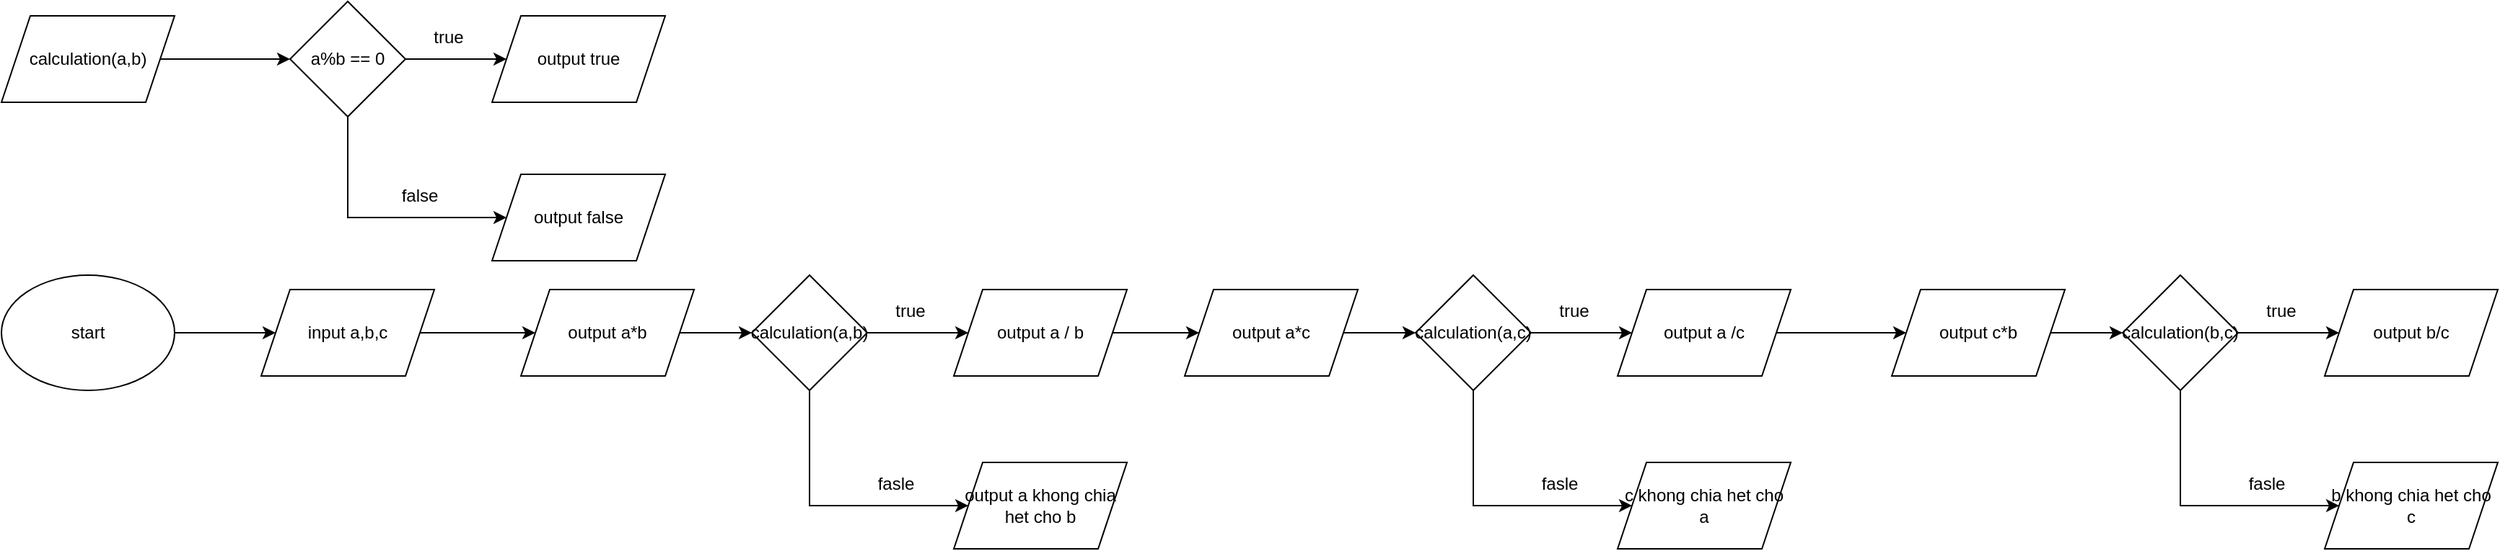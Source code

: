 <mxfile version="22.1.4" type="device">
  <diagram id="C5RBs43oDa-KdzZeNtuy" name="Page-1">
    <mxGraphModel dx="1120" dy="1647" grid="1" gridSize="10" guides="1" tooltips="1" connect="1" arrows="1" fold="1" page="1" pageScale="1" pageWidth="827" pageHeight="1169" math="0" shadow="0">
      <root>
        <mxCell id="WIyWlLk6GJQsqaUBKTNV-0" />
        <mxCell id="WIyWlLk6GJQsqaUBKTNV-1" parent="WIyWlLk6GJQsqaUBKTNV-0" />
        <mxCell id="altGtYDBsvdTkvkcdgMB-0" value="" style="edgeStyle=orthogonalEdgeStyle;rounded=0;orthogonalLoop=1;jettySize=auto;html=1;" edge="1" parent="WIyWlLk6GJQsqaUBKTNV-1" source="altGtYDBsvdTkvkcdgMB-1">
          <mxGeometry relative="1" as="geometry">
            <mxPoint x="190" y="220" as="targetPoint" />
          </mxGeometry>
        </mxCell>
        <mxCell id="altGtYDBsvdTkvkcdgMB-1" value="start" style="ellipse;whiteSpace=wrap;html=1;" vertex="1" parent="WIyWlLk6GJQsqaUBKTNV-1">
          <mxGeometry y="180" width="120" height="80" as="geometry" />
        </mxCell>
        <mxCell id="altGtYDBsvdTkvkcdgMB-2" style="edgeStyle=orthogonalEdgeStyle;rounded=0;orthogonalLoop=1;jettySize=auto;html=1;" edge="1" parent="WIyWlLk6GJQsqaUBKTNV-1" source="altGtYDBsvdTkvkcdgMB-3" target="altGtYDBsvdTkvkcdgMB-6">
          <mxGeometry relative="1" as="geometry" />
        </mxCell>
        <mxCell id="altGtYDBsvdTkvkcdgMB-3" value="calculation(a,b)" style="shape=parallelogram;perimeter=parallelogramPerimeter;whiteSpace=wrap;html=1;fixedSize=1;" vertex="1" parent="WIyWlLk6GJQsqaUBKTNV-1">
          <mxGeometry width="120" height="60" as="geometry" />
        </mxCell>
        <mxCell id="altGtYDBsvdTkvkcdgMB-4" value="" style="edgeStyle=orthogonalEdgeStyle;rounded=0;orthogonalLoop=1;jettySize=auto;html=1;" edge="1" parent="WIyWlLk6GJQsqaUBKTNV-1" source="altGtYDBsvdTkvkcdgMB-6" target="altGtYDBsvdTkvkcdgMB-7">
          <mxGeometry relative="1" as="geometry" />
        </mxCell>
        <mxCell id="altGtYDBsvdTkvkcdgMB-5" value="" style="edgeStyle=orthogonalEdgeStyle;rounded=0;orthogonalLoop=1;jettySize=auto;html=1;" edge="1" parent="WIyWlLk6GJQsqaUBKTNV-1" source="altGtYDBsvdTkvkcdgMB-6" target="altGtYDBsvdTkvkcdgMB-8">
          <mxGeometry relative="1" as="geometry">
            <Array as="points">
              <mxPoint x="240" y="140" />
            </Array>
          </mxGeometry>
        </mxCell>
        <mxCell id="altGtYDBsvdTkvkcdgMB-6" value="a%b == 0" style="rhombus;whiteSpace=wrap;html=1;" vertex="1" parent="WIyWlLk6GJQsqaUBKTNV-1">
          <mxGeometry x="200" y="-10" width="80" height="80" as="geometry" />
        </mxCell>
        <mxCell id="altGtYDBsvdTkvkcdgMB-7" value="output true" style="shape=parallelogram;perimeter=parallelogramPerimeter;whiteSpace=wrap;html=1;fixedSize=1;" vertex="1" parent="WIyWlLk6GJQsqaUBKTNV-1">
          <mxGeometry x="340" width="120" height="60" as="geometry" />
        </mxCell>
        <mxCell id="altGtYDBsvdTkvkcdgMB-8" value="output false" style="shape=parallelogram;perimeter=parallelogramPerimeter;whiteSpace=wrap;html=1;fixedSize=1;" vertex="1" parent="WIyWlLk6GJQsqaUBKTNV-1">
          <mxGeometry x="340" y="110" width="120" height="60" as="geometry" />
        </mxCell>
        <mxCell id="altGtYDBsvdTkvkcdgMB-9" value="true" style="text;html=1;strokeColor=none;fillColor=none;align=center;verticalAlign=middle;whiteSpace=wrap;rounded=0;" vertex="1" parent="WIyWlLk6GJQsqaUBKTNV-1">
          <mxGeometry x="280" width="60" height="30" as="geometry" />
        </mxCell>
        <mxCell id="altGtYDBsvdTkvkcdgMB-10" value="false" style="text;html=1;strokeColor=none;fillColor=none;align=center;verticalAlign=middle;whiteSpace=wrap;rounded=0;" vertex="1" parent="WIyWlLk6GJQsqaUBKTNV-1">
          <mxGeometry x="260" y="110" width="60" height="30" as="geometry" />
        </mxCell>
        <mxCell id="altGtYDBsvdTkvkcdgMB-11" value="" style="edgeStyle=orthogonalEdgeStyle;rounded=0;orthogonalLoop=1;jettySize=auto;html=1;" edge="1" parent="WIyWlLk6GJQsqaUBKTNV-1" source="altGtYDBsvdTkvkcdgMB-12" target="altGtYDBsvdTkvkcdgMB-17">
          <mxGeometry relative="1" as="geometry" />
        </mxCell>
        <mxCell id="altGtYDBsvdTkvkcdgMB-12" value="input a,b,c" style="shape=parallelogram;perimeter=parallelogramPerimeter;whiteSpace=wrap;html=1;fixedSize=1;" vertex="1" parent="WIyWlLk6GJQsqaUBKTNV-1">
          <mxGeometry x="180" y="190" width="120" height="60" as="geometry" />
        </mxCell>
        <mxCell id="altGtYDBsvdTkvkcdgMB-13" value="" style="edgeStyle=orthogonalEdgeStyle;rounded=0;orthogonalLoop=1;jettySize=auto;html=1;" edge="1" parent="WIyWlLk6GJQsqaUBKTNV-1" source="altGtYDBsvdTkvkcdgMB-15" target="altGtYDBsvdTkvkcdgMB-19">
          <mxGeometry relative="1" as="geometry" />
        </mxCell>
        <mxCell id="altGtYDBsvdTkvkcdgMB-14" value="" style="edgeStyle=orthogonalEdgeStyle;rounded=0;orthogonalLoop=1;jettySize=auto;html=1;" edge="1" parent="WIyWlLk6GJQsqaUBKTNV-1" source="altGtYDBsvdTkvkcdgMB-15" target="altGtYDBsvdTkvkcdgMB-20">
          <mxGeometry relative="1" as="geometry">
            <Array as="points">
              <mxPoint x="560" y="340" />
            </Array>
          </mxGeometry>
        </mxCell>
        <mxCell id="altGtYDBsvdTkvkcdgMB-15" value="calculation(a,b)" style="rhombus;whiteSpace=wrap;html=1;" vertex="1" parent="WIyWlLk6GJQsqaUBKTNV-1">
          <mxGeometry x="520" y="180" width="80" height="80" as="geometry" />
        </mxCell>
        <mxCell id="altGtYDBsvdTkvkcdgMB-16" value="" style="edgeStyle=orthogonalEdgeStyle;rounded=0;orthogonalLoop=1;jettySize=auto;html=1;" edge="1" parent="WIyWlLk6GJQsqaUBKTNV-1" source="altGtYDBsvdTkvkcdgMB-17" target="altGtYDBsvdTkvkcdgMB-15">
          <mxGeometry relative="1" as="geometry" />
        </mxCell>
        <mxCell id="altGtYDBsvdTkvkcdgMB-17" value="output a*b" style="shape=parallelogram;perimeter=parallelogramPerimeter;whiteSpace=wrap;html=1;fixedSize=1;" vertex="1" parent="WIyWlLk6GJQsqaUBKTNV-1">
          <mxGeometry x="360" y="190" width="120" height="60" as="geometry" />
        </mxCell>
        <mxCell id="altGtYDBsvdTkvkcdgMB-18" value="" style="edgeStyle=orthogonalEdgeStyle;rounded=0;orthogonalLoop=1;jettySize=auto;html=1;" edge="1" parent="WIyWlLk6GJQsqaUBKTNV-1" source="altGtYDBsvdTkvkcdgMB-19" target="altGtYDBsvdTkvkcdgMB-27">
          <mxGeometry relative="1" as="geometry" />
        </mxCell>
        <mxCell id="altGtYDBsvdTkvkcdgMB-19" value="output a / b" style="shape=parallelogram;perimeter=parallelogramPerimeter;whiteSpace=wrap;html=1;fixedSize=1;" vertex="1" parent="WIyWlLk6GJQsqaUBKTNV-1">
          <mxGeometry x="660" y="190" width="120" height="60" as="geometry" />
        </mxCell>
        <mxCell id="altGtYDBsvdTkvkcdgMB-20" value="output a khong chia het cho b" style="shape=parallelogram;perimeter=parallelogramPerimeter;whiteSpace=wrap;html=1;fixedSize=1;" vertex="1" parent="WIyWlLk6GJQsqaUBKTNV-1">
          <mxGeometry x="660" y="310" width="120" height="60" as="geometry" />
        </mxCell>
        <mxCell id="altGtYDBsvdTkvkcdgMB-21" value="true" style="text;html=1;strokeColor=none;fillColor=none;align=center;verticalAlign=middle;whiteSpace=wrap;rounded=0;" vertex="1" parent="WIyWlLk6GJQsqaUBKTNV-1">
          <mxGeometry x="600" y="190" width="60" height="30" as="geometry" />
        </mxCell>
        <mxCell id="altGtYDBsvdTkvkcdgMB-22" value="fasle" style="text;html=1;strokeColor=none;fillColor=none;align=center;verticalAlign=middle;whiteSpace=wrap;rounded=0;" vertex="1" parent="WIyWlLk6GJQsqaUBKTNV-1">
          <mxGeometry x="590" y="310" width="60" height="30" as="geometry" />
        </mxCell>
        <mxCell id="altGtYDBsvdTkvkcdgMB-23" value="" style="edgeStyle=orthogonalEdgeStyle;rounded=0;orthogonalLoop=1;jettySize=auto;html=1;" edge="1" parent="WIyWlLk6GJQsqaUBKTNV-1" source="altGtYDBsvdTkvkcdgMB-25" target="altGtYDBsvdTkvkcdgMB-29">
          <mxGeometry relative="1" as="geometry" />
        </mxCell>
        <mxCell id="altGtYDBsvdTkvkcdgMB-24" value="" style="edgeStyle=orthogonalEdgeStyle;rounded=0;orthogonalLoop=1;jettySize=auto;html=1;" edge="1" parent="WIyWlLk6GJQsqaUBKTNV-1" source="altGtYDBsvdTkvkcdgMB-25" target="altGtYDBsvdTkvkcdgMB-30">
          <mxGeometry relative="1" as="geometry">
            <Array as="points">
              <mxPoint x="1020" y="340" />
            </Array>
          </mxGeometry>
        </mxCell>
        <mxCell id="altGtYDBsvdTkvkcdgMB-25" value="calculation(a,c)" style="rhombus;whiteSpace=wrap;html=1;" vertex="1" parent="WIyWlLk6GJQsqaUBKTNV-1">
          <mxGeometry x="980" y="180" width="80" height="80" as="geometry" />
        </mxCell>
        <mxCell id="altGtYDBsvdTkvkcdgMB-26" value="" style="edgeStyle=orthogonalEdgeStyle;rounded=0;orthogonalLoop=1;jettySize=auto;html=1;" edge="1" parent="WIyWlLk6GJQsqaUBKTNV-1" source="altGtYDBsvdTkvkcdgMB-27" target="altGtYDBsvdTkvkcdgMB-25">
          <mxGeometry relative="1" as="geometry" />
        </mxCell>
        <mxCell id="altGtYDBsvdTkvkcdgMB-27" value="output a*c" style="shape=parallelogram;perimeter=parallelogramPerimeter;whiteSpace=wrap;html=1;fixedSize=1;" vertex="1" parent="WIyWlLk6GJQsqaUBKTNV-1">
          <mxGeometry x="820" y="190" width="120" height="60" as="geometry" />
        </mxCell>
        <mxCell id="altGtYDBsvdTkvkcdgMB-28" value="" style="edgeStyle=orthogonalEdgeStyle;rounded=0;orthogonalLoop=1;jettySize=auto;html=1;" edge="1" parent="WIyWlLk6GJQsqaUBKTNV-1" source="altGtYDBsvdTkvkcdgMB-29" target="altGtYDBsvdTkvkcdgMB-37">
          <mxGeometry relative="1" as="geometry" />
        </mxCell>
        <mxCell id="altGtYDBsvdTkvkcdgMB-29" value="output a /c" style="shape=parallelogram;perimeter=parallelogramPerimeter;whiteSpace=wrap;html=1;fixedSize=1;" vertex="1" parent="WIyWlLk6GJQsqaUBKTNV-1">
          <mxGeometry x="1120" y="190" width="120" height="60" as="geometry" />
        </mxCell>
        <mxCell id="altGtYDBsvdTkvkcdgMB-30" value="c khong chia het cho a" style="shape=parallelogram;perimeter=parallelogramPerimeter;whiteSpace=wrap;html=1;fixedSize=1;" vertex="1" parent="WIyWlLk6GJQsqaUBKTNV-1">
          <mxGeometry x="1120" y="310" width="120" height="60" as="geometry" />
        </mxCell>
        <mxCell id="altGtYDBsvdTkvkcdgMB-31" value="true" style="text;html=1;strokeColor=none;fillColor=none;align=center;verticalAlign=middle;whiteSpace=wrap;rounded=0;" vertex="1" parent="WIyWlLk6GJQsqaUBKTNV-1">
          <mxGeometry x="1060" y="190" width="60" height="30" as="geometry" />
        </mxCell>
        <mxCell id="altGtYDBsvdTkvkcdgMB-32" value="fasle" style="text;html=1;strokeColor=none;fillColor=none;align=center;verticalAlign=middle;whiteSpace=wrap;rounded=0;" vertex="1" parent="WIyWlLk6GJQsqaUBKTNV-1">
          <mxGeometry x="1050" y="310" width="60" height="30" as="geometry" />
        </mxCell>
        <mxCell id="altGtYDBsvdTkvkcdgMB-33" value="" style="edgeStyle=orthogonalEdgeStyle;rounded=0;orthogonalLoop=1;jettySize=auto;html=1;" edge="1" parent="WIyWlLk6GJQsqaUBKTNV-1" source="altGtYDBsvdTkvkcdgMB-35" target="altGtYDBsvdTkvkcdgMB-38">
          <mxGeometry relative="1" as="geometry" />
        </mxCell>
        <mxCell id="altGtYDBsvdTkvkcdgMB-34" value="" style="edgeStyle=orthogonalEdgeStyle;rounded=0;orthogonalLoop=1;jettySize=auto;html=1;" edge="1" parent="WIyWlLk6GJQsqaUBKTNV-1" source="altGtYDBsvdTkvkcdgMB-35" target="altGtYDBsvdTkvkcdgMB-39">
          <mxGeometry relative="1" as="geometry">
            <Array as="points">
              <mxPoint x="1510" y="340" />
            </Array>
          </mxGeometry>
        </mxCell>
        <mxCell id="altGtYDBsvdTkvkcdgMB-35" value="calculation(b,c)" style="rhombus;whiteSpace=wrap;html=1;" vertex="1" parent="WIyWlLk6GJQsqaUBKTNV-1">
          <mxGeometry x="1470" y="180" width="80" height="80" as="geometry" />
        </mxCell>
        <mxCell id="altGtYDBsvdTkvkcdgMB-36" value="" style="edgeStyle=orthogonalEdgeStyle;rounded=0;orthogonalLoop=1;jettySize=auto;html=1;" edge="1" parent="WIyWlLk6GJQsqaUBKTNV-1" source="altGtYDBsvdTkvkcdgMB-37" target="altGtYDBsvdTkvkcdgMB-35">
          <mxGeometry relative="1" as="geometry" />
        </mxCell>
        <mxCell id="altGtYDBsvdTkvkcdgMB-37" value="output c*b" style="shape=parallelogram;perimeter=parallelogramPerimeter;whiteSpace=wrap;html=1;fixedSize=1;" vertex="1" parent="WIyWlLk6GJQsqaUBKTNV-1">
          <mxGeometry x="1310" y="190" width="120" height="60" as="geometry" />
        </mxCell>
        <mxCell id="altGtYDBsvdTkvkcdgMB-38" value="output b/c" style="shape=parallelogram;perimeter=parallelogramPerimeter;whiteSpace=wrap;html=1;fixedSize=1;" vertex="1" parent="WIyWlLk6GJQsqaUBKTNV-1">
          <mxGeometry x="1610" y="190" width="120" height="60" as="geometry" />
        </mxCell>
        <mxCell id="altGtYDBsvdTkvkcdgMB-39" value="b khong chia het cho c" style="shape=parallelogram;perimeter=parallelogramPerimeter;whiteSpace=wrap;html=1;fixedSize=1;" vertex="1" parent="WIyWlLk6GJQsqaUBKTNV-1">
          <mxGeometry x="1610" y="310" width="120" height="60" as="geometry" />
        </mxCell>
        <mxCell id="altGtYDBsvdTkvkcdgMB-40" value="true" style="text;html=1;strokeColor=none;fillColor=none;align=center;verticalAlign=middle;whiteSpace=wrap;rounded=0;" vertex="1" parent="WIyWlLk6GJQsqaUBKTNV-1">
          <mxGeometry x="1550" y="190" width="60" height="30" as="geometry" />
        </mxCell>
        <mxCell id="altGtYDBsvdTkvkcdgMB-41" value="fasle" style="text;html=1;strokeColor=none;fillColor=none;align=center;verticalAlign=middle;whiteSpace=wrap;rounded=0;" vertex="1" parent="WIyWlLk6GJQsqaUBKTNV-1">
          <mxGeometry x="1540" y="310" width="60" height="30" as="geometry" />
        </mxCell>
      </root>
    </mxGraphModel>
  </diagram>
</mxfile>
